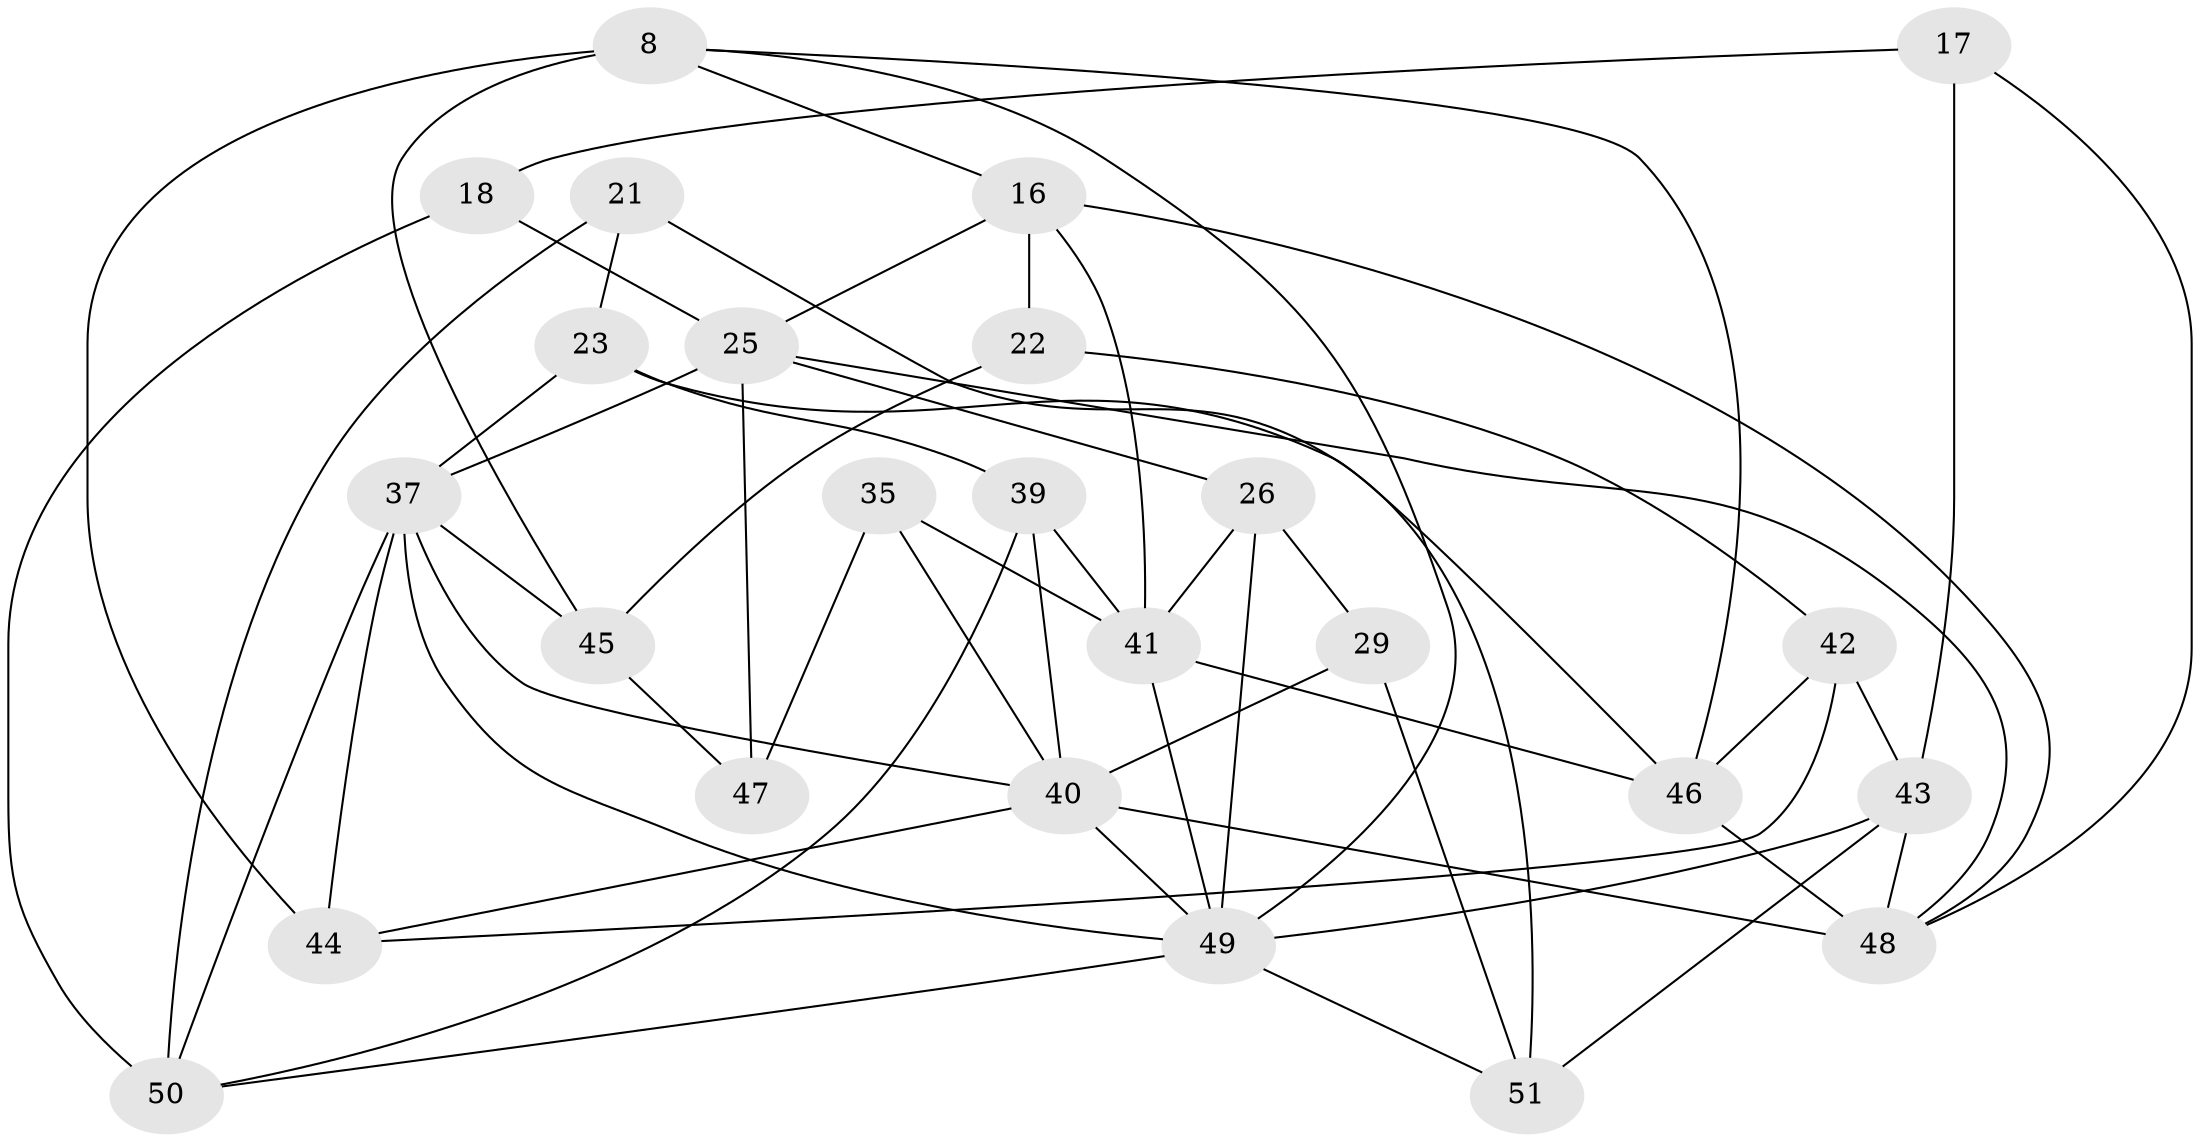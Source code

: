 // original degree distribution, {4: 1.0}
// Generated by graph-tools (version 1.1) at 2025/01/03/04/25 22:01:58]
// undirected, 25 vertices, 57 edges
graph export_dot {
graph [start="1"]
  node [color=gray90,style=filled];
  8 [super="+1"];
  16 [super="+12"];
  17;
  18;
  21;
  22;
  23 [super="+19"];
  25 [super="+4+6"];
  26 [super="+10"];
  29;
  35 [super="+30"];
  37 [super="+31+32"];
  39 [super="+27"];
  40 [super="+2+34"];
  41 [super="+24"];
  42;
  43 [super="+11"];
  44 [super="+38"];
  45;
  46 [super="+7"];
  47;
  48 [super="+3+36"];
  49 [super="+33"];
  50 [super="+5+20"];
  51;
  8 -- 46;
  8 -- 44 [weight=2];
  8 -- 16;
  8 -- 45;
  8 -- 49;
  16 -- 22 [weight=2];
  16 -- 25;
  16 -- 48;
  16 -- 41;
  17 -- 43 [weight=2];
  17 -- 18;
  17 -- 48;
  18 -- 50 [weight=2];
  18 -- 25;
  21 -- 51;
  21 -- 23 [weight=2];
  21 -- 50;
  22 -- 45;
  22 -- 42;
  23 -- 46;
  23 -- 39;
  23 -- 37 [weight=2];
  25 -- 26;
  25 -- 47;
  25 -- 48;
  25 -- 37 [weight=3];
  26 -- 29 [weight=2];
  26 -- 41 [weight=2];
  26 -- 49;
  29 -- 51;
  29 -- 40;
  35 -- 40 [weight=3];
  35 -- 47 [weight=2];
  35 -- 41;
  37 -- 45;
  37 -- 50 [weight=2];
  37 -- 44 [weight=2];
  37 -- 40;
  37 -- 49;
  39 -- 40;
  39 -- 50 [weight=2];
  39 -- 41 [weight=2];
  40 -- 48 [weight=2];
  40 -- 44;
  40 -- 49;
  41 -- 46;
  41 -- 49;
  42 -- 43;
  42 -- 44;
  42 -- 46;
  43 -- 48;
  43 -- 49;
  43 -- 51;
  45 -- 47;
  46 -- 48 [weight=2];
  49 -- 50;
  49 -- 51;
}
